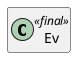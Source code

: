@startuml
set namespaceSeparator \\
hide members
hide << alias >> circle

class Ev << final >>
@enduml

